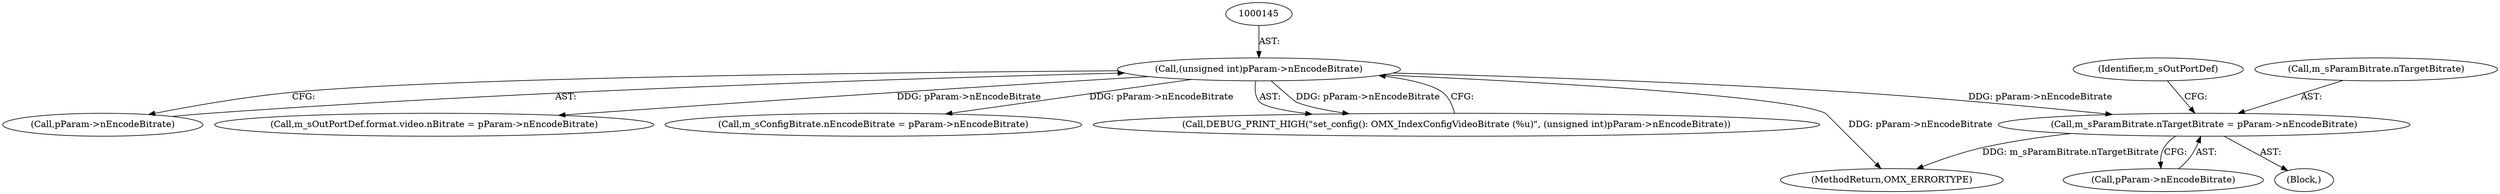 digraph "0_Android_560ccdb509a7b86186fac0fce1b25bd9a3e6a6e8_6@pointer" {
"1000174" [label="(Call,m_sParamBitrate.nTargetBitrate = pParam->nEncodeBitrate)"];
"1000144" [label="(Call,(unsigned int)pParam->nEncodeBitrate)"];
"1000155" [label="(Block,)"];
"1000982" [label="(MethodReturn,OMX_ERRORTYPE)"];
"1000178" [label="(Call,pParam->nEncodeBitrate)"];
"1000174" [label="(Call,m_sParamBitrate.nTargetBitrate = pParam->nEncodeBitrate)"];
"1000185" [label="(Identifier,m_sOutPortDef)"];
"1000146" [label="(Call,pParam->nEncodeBitrate)"];
"1000181" [label="(Call,m_sOutPortDef.format.video.nBitrate = pParam->nEncodeBitrate)"];
"1000144" [label="(Call,(unsigned int)pParam->nEncodeBitrate)"];
"1000167" [label="(Call,m_sConfigBitrate.nEncodeBitrate = pParam->nEncodeBitrate)"];
"1000175" [label="(Call,m_sParamBitrate.nTargetBitrate)"];
"1000142" [label="(Call,DEBUG_PRINT_HIGH(\"set_config(): OMX_IndexConfigVideoBitrate (%u)\", (unsigned int)pParam->nEncodeBitrate))"];
"1000174" -> "1000155"  [label="AST: "];
"1000174" -> "1000178"  [label="CFG: "];
"1000175" -> "1000174"  [label="AST: "];
"1000178" -> "1000174"  [label="AST: "];
"1000185" -> "1000174"  [label="CFG: "];
"1000174" -> "1000982"  [label="DDG: m_sParamBitrate.nTargetBitrate"];
"1000144" -> "1000174"  [label="DDG: pParam->nEncodeBitrate"];
"1000144" -> "1000142"  [label="AST: "];
"1000144" -> "1000146"  [label="CFG: "];
"1000145" -> "1000144"  [label="AST: "];
"1000146" -> "1000144"  [label="AST: "];
"1000142" -> "1000144"  [label="CFG: "];
"1000144" -> "1000982"  [label="DDG: pParam->nEncodeBitrate"];
"1000144" -> "1000142"  [label="DDG: pParam->nEncodeBitrate"];
"1000144" -> "1000167"  [label="DDG: pParam->nEncodeBitrate"];
"1000144" -> "1000181"  [label="DDG: pParam->nEncodeBitrate"];
}
